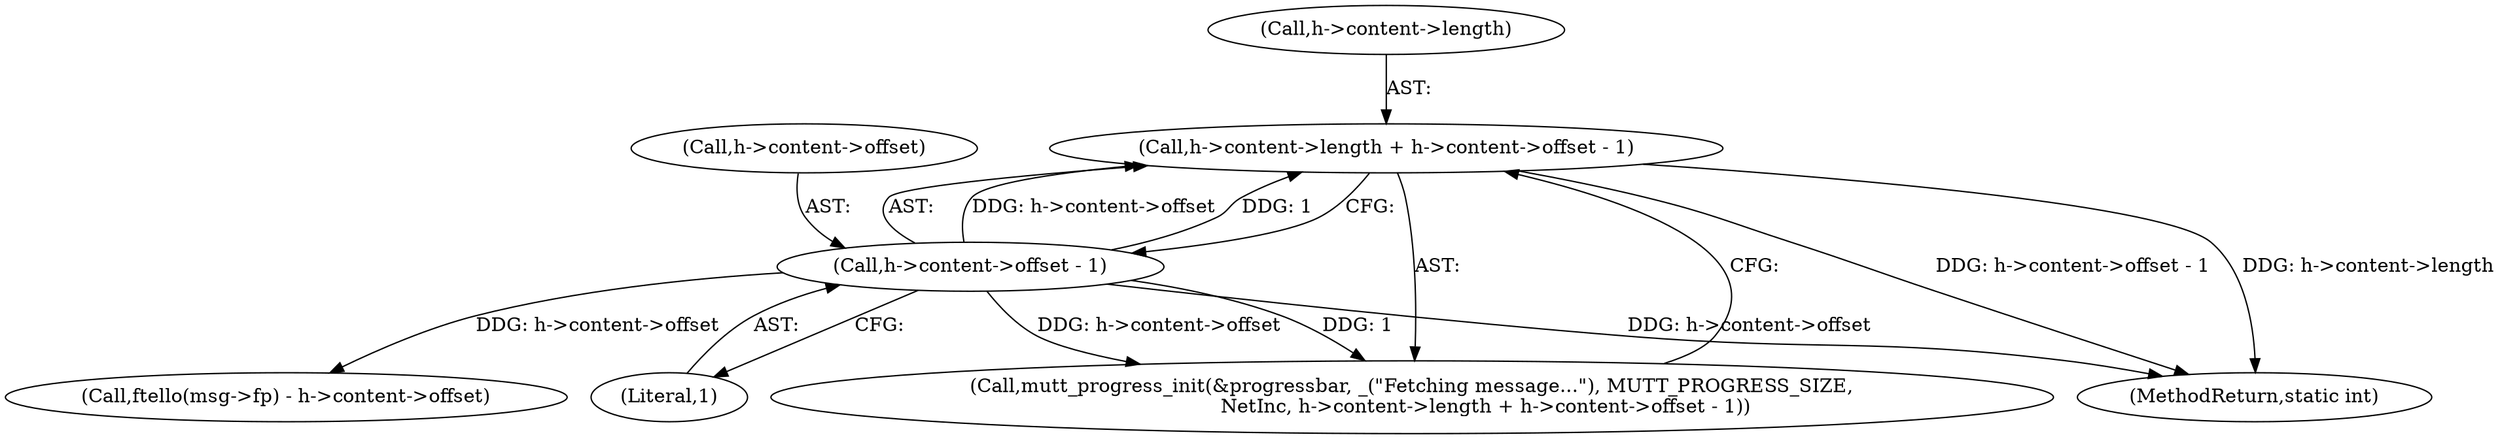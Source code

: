 digraph "0_neomutt_9bfab35522301794483f8f9ed60820bdec9be59e_2@pointer" {
"1000255" [label="(Call,h->content->length + h->content->offset - 1)"];
"1000261" [label="(Call,h->content->offset - 1)"];
"1000541" [label="(MethodReturn,static int)"];
"1000261" [label="(Call,h->content->offset - 1)"];
"1000267" [label="(Literal,1)"];
"1000248" [label="(Call,mutt_progress_init(&progressbar, _(\"Fetching message...\"), MUTT_PROGRESS_SIZE,\n                        NetInc, h->content->length + h->content->offset - 1))"];
"1000262" [label="(Call,h->content->offset)"];
"1000255" [label="(Call,h->content->length + h->content->offset - 1)"];
"1000256" [label="(Call,h->content->length)"];
"1000513" [label="(Call,ftello(msg->fp) - h->content->offset)"];
"1000255" -> "1000248"  [label="AST: "];
"1000255" -> "1000261"  [label="CFG: "];
"1000256" -> "1000255"  [label="AST: "];
"1000261" -> "1000255"  [label="AST: "];
"1000248" -> "1000255"  [label="CFG: "];
"1000255" -> "1000541"  [label="DDG: h->content->offset - 1"];
"1000255" -> "1000541"  [label="DDG: h->content->length"];
"1000261" -> "1000255"  [label="DDG: h->content->offset"];
"1000261" -> "1000255"  [label="DDG: 1"];
"1000261" -> "1000267"  [label="CFG: "];
"1000262" -> "1000261"  [label="AST: "];
"1000267" -> "1000261"  [label="AST: "];
"1000261" -> "1000541"  [label="DDG: h->content->offset"];
"1000261" -> "1000248"  [label="DDG: h->content->offset"];
"1000261" -> "1000248"  [label="DDG: 1"];
"1000261" -> "1000513"  [label="DDG: h->content->offset"];
}

